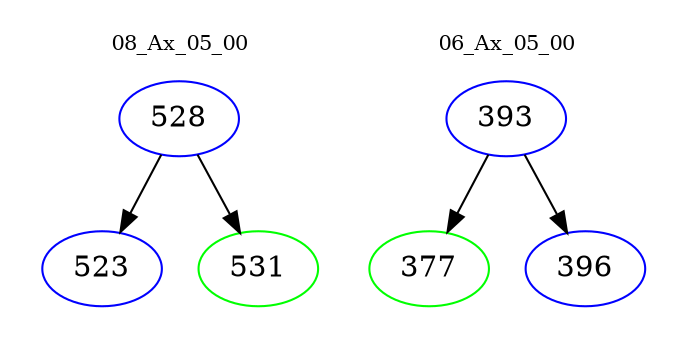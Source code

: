 digraph{
subgraph cluster_0 {
color = white
label = "08_Ax_05_00";
fontsize=10;
T0_528 [label="528", color="blue"]
T0_528 -> T0_523 [color="black"]
T0_523 [label="523", color="blue"]
T0_528 -> T0_531 [color="black"]
T0_531 [label="531", color="green"]
}
subgraph cluster_1 {
color = white
label = "06_Ax_05_00";
fontsize=10;
T1_393 [label="393", color="blue"]
T1_393 -> T1_377 [color="black"]
T1_377 [label="377", color="green"]
T1_393 -> T1_396 [color="black"]
T1_396 [label="396", color="blue"]
}
}
